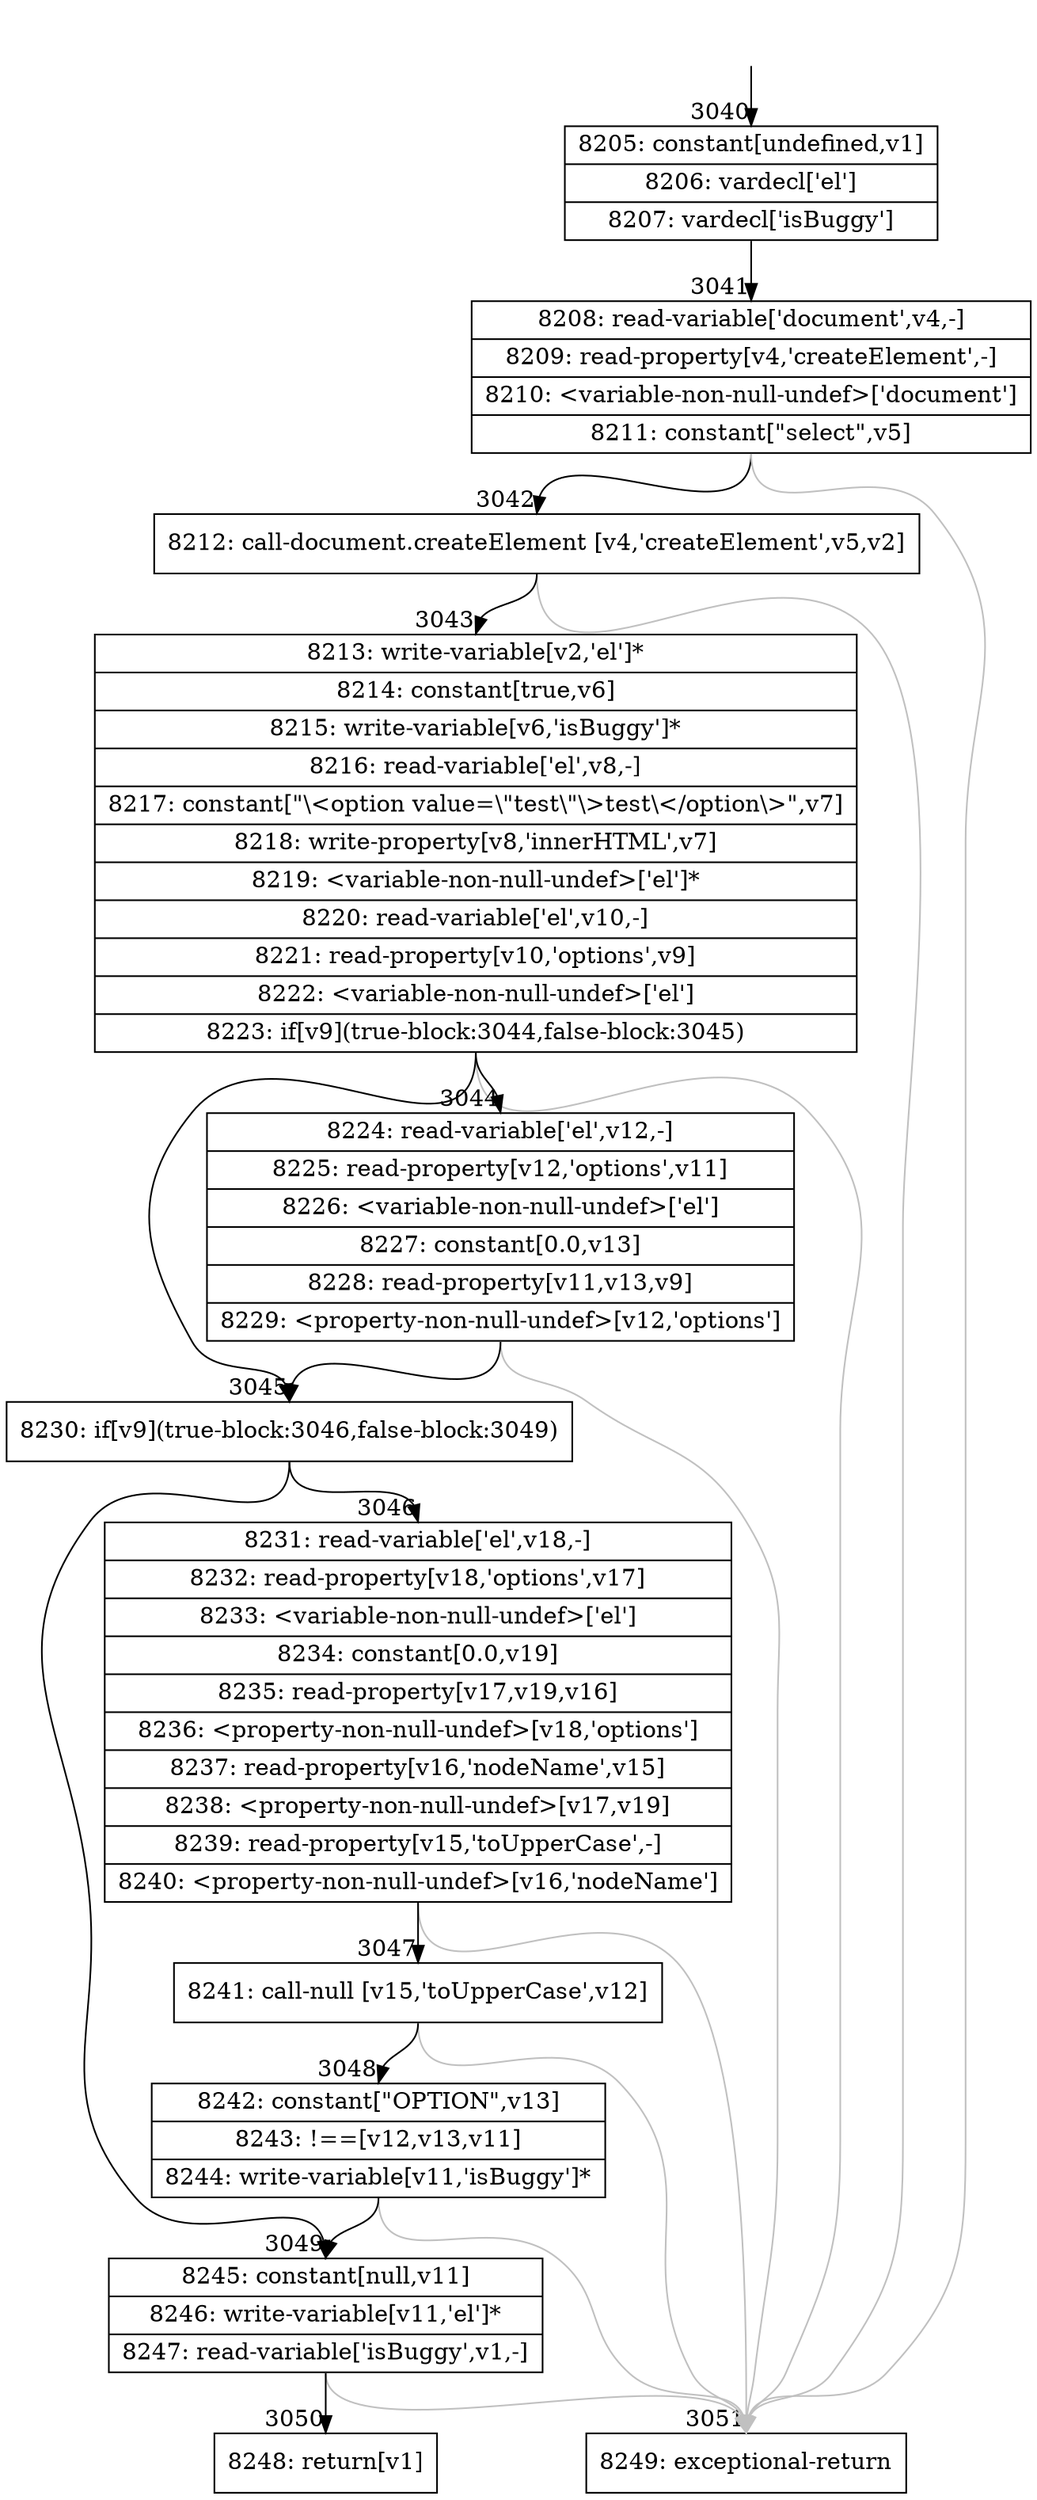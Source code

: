 digraph {
rankdir="TD"
BB_entry270[shape=none,label=""];
BB_entry270 -> BB3040 [tailport=s, headport=n, headlabel="    3040"]
BB3040 [shape=record label="{8205: constant[undefined,v1]|8206: vardecl['el']|8207: vardecl['isBuggy']}" ] 
BB3040 -> BB3041 [tailport=s, headport=n, headlabel="      3041"]
BB3041 [shape=record label="{8208: read-variable['document',v4,-]|8209: read-property[v4,'createElement',-]|8210: \<variable-non-null-undef\>['document']|8211: constant[\"select\",v5]}" ] 
BB3041 -> BB3042 [tailport=s, headport=n, headlabel="      3042"]
BB3041 -> BB3051 [tailport=s, headport=n, color=gray, headlabel="      3051"]
BB3042 [shape=record label="{8212: call-document.createElement [v4,'createElement',v5,v2]}" ] 
BB3042 -> BB3043 [tailport=s, headport=n, headlabel="      3043"]
BB3042 -> BB3051 [tailport=s, headport=n, color=gray]
BB3043 [shape=record label="{8213: write-variable[v2,'el']*|8214: constant[true,v6]|8215: write-variable[v6,'isBuggy']*|8216: read-variable['el',v8,-]|8217: constant[\"\\\<option value=\\\"test\\\"\\\>test\\\</option\\\>\",v7]|8218: write-property[v8,'innerHTML',v7]|8219: \<variable-non-null-undef\>['el']*|8220: read-variable['el',v10,-]|8221: read-property[v10,'options',v9]|8222: \<variable-non-null-undef\>['el']|8223: if[v9](true-block:3044,false-block:3045)}" ] 
BB3043 -> BB3045 [tailport=s, headport=n, headlabel="      3045"]
BB3043 -> BB3044 [tailport=s, headport=n, headlabel="      3044"]
BB3043 -> BB3051 [tailport=s, headport=n, color=gray]
BB3044 [shape=record label="{8224: read-variable['el',v12,-]|8225: read-property[v12,'options',v11]|8226: \<variable-non-null-undef\>['el']|8227: constant[0.0,v13]|8228: read-property[v11,v13,v9]|8229: \<property-non-null-undef\>[v12,'options']}" ] 
BB3044 -> BB3045 [tailport=s, headport=n]
BB3044 -> BB3051 [tailport=s, headport=n, color=gray]
BB3045 [shape=record label="{8230: if[v9](true-block:3046,false-block:3049)}" ] 
BB3045 -> BB3046 [tailport=s, headport=n, headlabel="      3046"]
BB3045 -> BB3049 [tailport=s, headport=n, headlabel="      3049"]
BB3046 [shape=record label="{8231: read-variable['el',v18,-]|8232: read-property[v18,'options',v17]|8233: \<variable-non-null-undef\>['el']|8234: constant[0.0,v19]|8235: read-property[v17,v19,v16]|8236: \<property-non-null-undef\>[v18,'options']|8237: read-property[v16,'nodeName',v15]|8238: \<property-non-null-undef\>[v17,v19]|8239: read-property[v15,'toUpperCase',-]|8240: \<property-non-null-undef\>[v16,'nodeName']}" ] 
BB3046 -> BB3047 [tailport=s, headport=n, headlabel="      3047"]
BB3046 -> BB3051 [tailport=s, headport=n, color=gray]
BB3047 [shape=record label="{8241: call-null [v15,'toUpperCase',v12]}" ] 
BB3047 -> BB3048 [tailport=s, headport=n, headlabel="      3048"]
BB3047 -> BB3051 [tailport=s, headport=n, color=gray]
BB3048 [shape=record label="{8242: constant[\"OPTION\",v13]|8243: !==[v12,v13,v11]|8244: write-variable[v11,'isBuggy']*}" ] 
BB3048 -> BB3049 [tailport=s, headport=n]
BB3048 -> BB3051 [tailport=s, headport=n, color=gray]
BB3049 [shape=record label="{8245: constant[null,v11]|8246: write-variable[v11,'el']*|8247: read-variable['isBuggy',v1,-]}" ] 
BB3049 -> BB3050 [tailport=s, headport=n, headlabel="      3050"]
BB3049 -> BB3051 [tailport=s, headport=n, color=gray]
BB3050 [shape=record label="{8248: return[v1]}" ] 
BB3051 [shape=record label="{8249: exceptional-return}" ] 
//#$~ 2196
}

